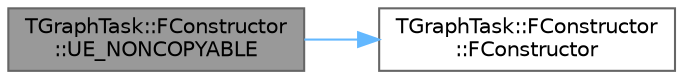 digraph "TGraphTask::FConstructor::UE_NONCOPYABLE"
{
 // INTERACTIVE_SVG=YES
 // LATEX_PDF_SIZE
  bgcolor="transparent";
  edge [fontname=Helvetica,fontsize=10,labelfontname=Helvetica,labelfontsize=10];
  node [fontname=Helvetica,fontsize=10,shape=box,height=0.2,width=0.4];
  rankdir="LR";
  Node1 [id="Node000001",label="TGraphTask::FConstructor\l::UE_NONCOPYABLE",height=0.2,width=0.4,color="gray40", fillcolor="grey60", style="filled", fontcolor="black",tooltip=" "];
  Node1 -> Node2 [id="edge1_Node000001_Node000002",color="steelblue1",style="solid",tooltip=" "];
  Node2 [id="Node000002",label="TGraphTask::FConstructor\l::FConstructor",height=0.2,width=0.4,color="grey40", fillcolor="white", style="filled",URL="$da/d12/classTGraphTask_1_1FConstructor.html#aa2f332171672d68b0a68c85680803ba0",tooltip=" "];
}
